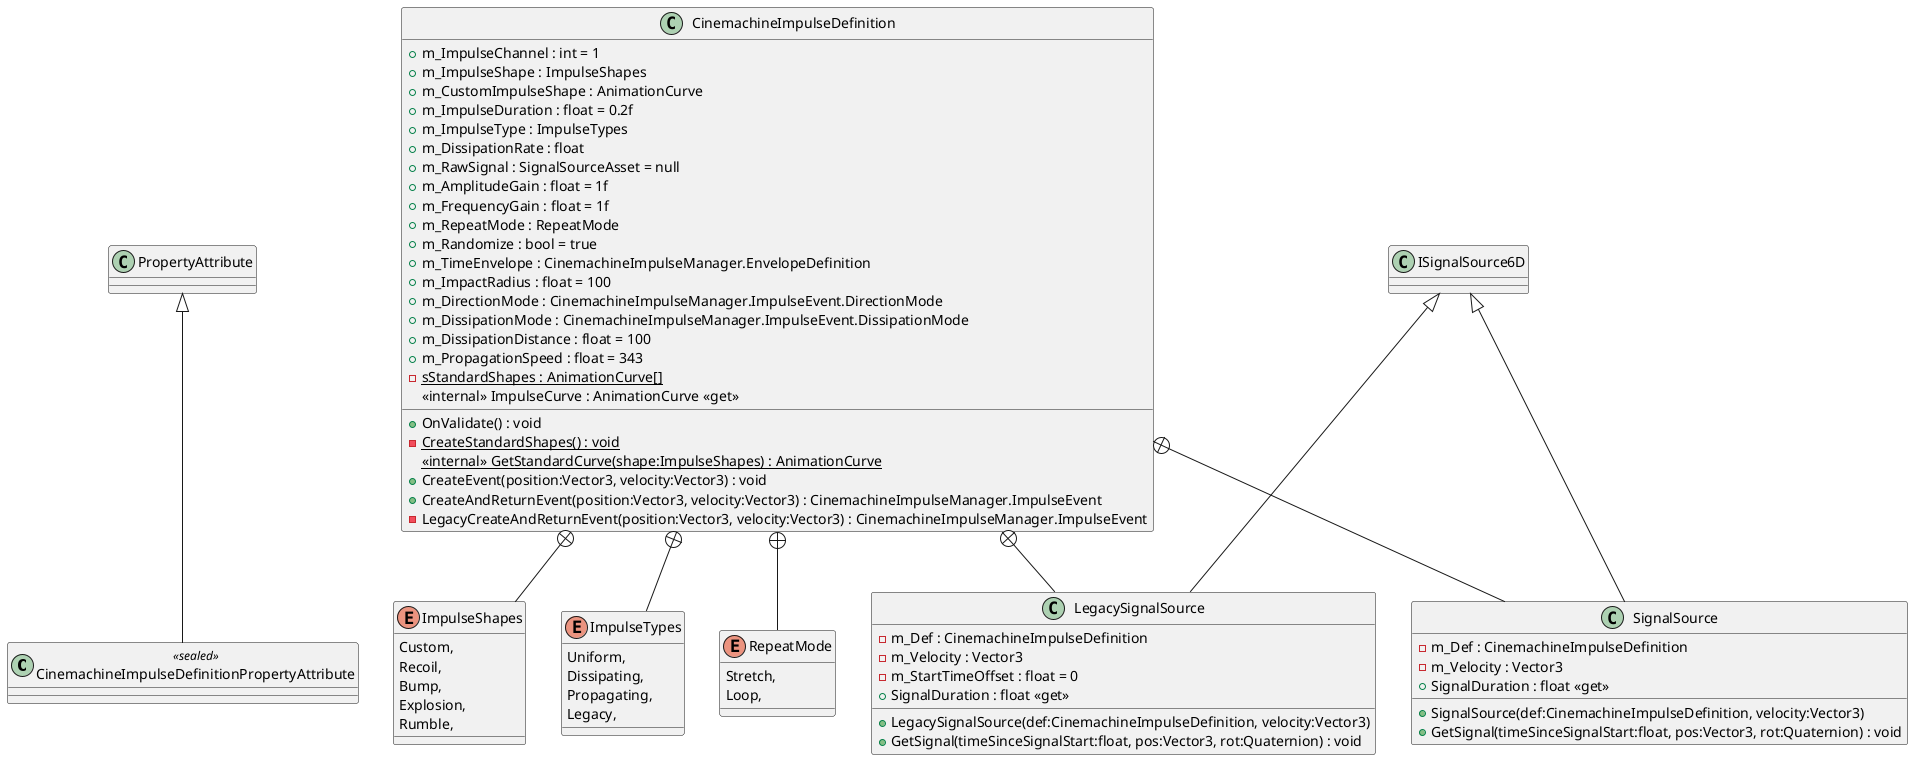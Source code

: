 @startuml
class CinemachineImpulseDefinitionPropertyAttribute <<sealed>> {
}
class CinemachineImpulseDefinition {
    + m_ImpulseChannel : int = 1
    + m_ImpulseShape : ImpulseShapes
    + m_CustomImpulseShape : AnimationCurve
    + m_ImpulseDuration : float = 0.2f
    + m_ImpulseType : ImpulseTypes
    + m_DissipationRate : float
    + m_RawSignal : SignalSourceAsset = null
    + m_AmplitudeGain : float = 1f
    + m_FrequencyGain : float = 1f
    + m_RepeatMode : RepeatMode
    + m_Randomize : bool = true
    + m_TimeEnvelope : CinemachineImpulseManager.EnvelopeDefinition
    + m_ImpactRadius : float = 100
    + m_DirectionMode : CinemachineImpulseManager.ImpulseEvent.DirectionMode
    + m_DissipationMode : CinemachineImpulseManager.ImpulseEvent.DissipationMode
    + m_DissipationDistance : float = 100
    + m_PropagationSpeed : float = 343
    + OnValidate() : void
    {static} - sStandardShapes : AnimationCurve[]
    {static} - CreateStandardShapes() : void
    <<internal>> {static} GetStandardCurve(shape:ImpulseShapes) : AnimationCurve
    <<internal>> ImpulseCurve : AnimationCurve <<get>>
    + CreateEvent(position:Vector3, velocity:Vector3) : void
    + CreateAndReturnEvent(position:Vector3, velocity:Vector3) : CinemachineImpulseManager.ImpulseEvent
    - LegacyCreateAndReturnEvent(position:Vector3, velocity:Vector3) : CinemachineImpulseManager.ImpulseEvent
}
enum ImpulseShapes {
    Custom,
    Recoil,
    Bump,
    Explosion,
    Rumble,
}
enum ImpulseTypes {
    Uniform,
    Dissipating,
    Propagating,
    Legacy,
}
enum RepeatMode {
    Stretch,
    Loop,
}
class SignalSource {
    - m_Def : CinemachineImpulseDefinition
    - m_Velocity : Vector3
    + SignalSource(def:CinemachineImpulseDefinition, velocity:Vector3)
    + SignalDuration : float <<get>>
    + GetSignal(timeSinceSignalStart:float, pos:Vector3, rot:Quaternion) : void
}
class LegacySignalSource {
    - m_Def : CinemachineImpulseDefinition
    - m_Velocity : Vector3
    - m_StartTimeOffset : float = 0
    + LegacySignalSource(def:CinemachineImpulseDefinition, velocity:Vector3)
    + SignalDuration : float <<get>>
    + GetSignal(timeSinceSignalStart:float, pos:Vector3, rot:Quaternion) : void
}
PropertyAttribute <|-- CinemachineImpulseDefinitionPropertyAttribute
CinemachineImpulseDefinition +-- ImpulseShapes
CinemachineImpulseDefinition +-- ImpulseTypes
CinemachineImpulseDefinition +-- RepeatMode
CinemachineImpulseDefinition +-- SignalSource
ISignalSource6D <|-- SignalSource
CinemachineImpulseDefinition +-- LegacySignalSource
ISignalSource6D <|-- LegacySignalSource
@enduml
